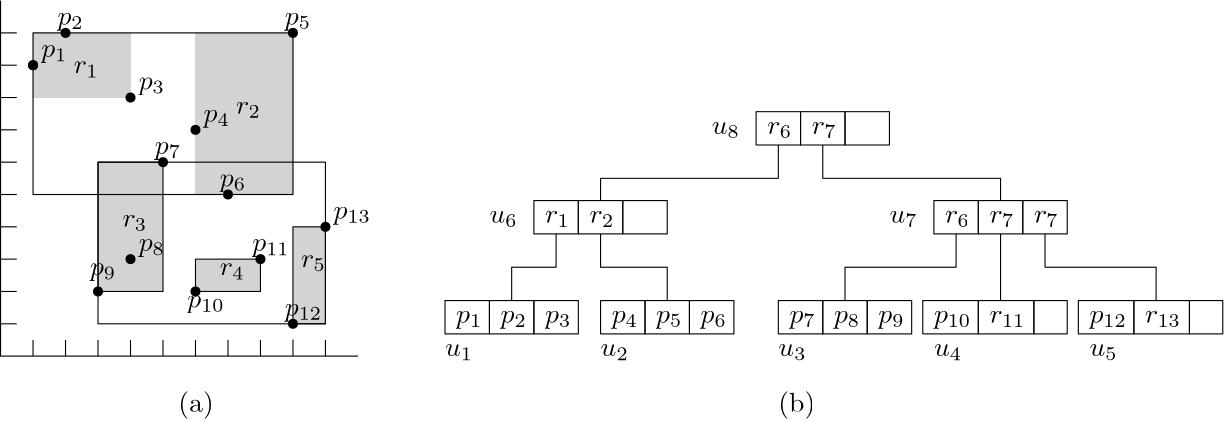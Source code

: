<?xml version="1.0"?>
<!DOCTYPE ipe SYSTEM "ipe.dtd">
<ipe version="70005" creator="Ipe 7.1.4">
<info created="D:20160428150624" modified="D:20160428154949"/>
<ipestyle name="basic">
<symbol name="arrow/arc(spx)">
<path stroke="sym-stroke" fill="sym-stroke" pen="sym-pen">
0 0 m
-1 0.333 l
-1 -0.333 l
h
</path>
</symbol>
<symbol name="arrow/farc(spx)">
<path stroke="sym-stroke" fill="white" pen="sym-pen">
0 0 m
-1 0.333 l
-1 -0.333 l
h
</path>
</symbol>
<symbol name="mark/circle(sx)" transformations="translations">
<path fill="sym-stroke">
0.6 0 0 0.6 0 0 e
0.4 0 0 0.4 0 0 e
</path>
</symbol>
<symbol name="mark/disk(sx)" transformations="translations">
<path fill="sym-stroke">
0.6 0 0 0.6 0 0 e
</path>
</symbol>
<symbol name="mark/fdisk(sfx)" transformations="translations">
<group>
<path fill="sym-fill">
0.5 0 0 0.5 0 0 e
</path>
<path fill="sym-stroke" fillrule="eofill">
0.6 0 0 0.6 0 0 e
0.4 0 0 0.4 0 0 e
</path>
</group>
</symbol>
<symbol name="mark/box(sx)" transformations="translations">
<path fill="sym-stroke" fillrule="eofill">
-0.6 -0.6 m
0.6 -0.6 l
0.6 0.6 l
-0.6 0.6 l
h
-0.4 -0.4 m
0.4 -0.4 l
0.4 0.4 l
-0.4 0.4 l
h
</path>
</symbol>
<symbol name="mark/square(sx)" transformations="translations">
<path fill="sym-stroke">
-0.6 -0.6 m
0.6 -0.6 l
0.6 0.6 l
-0.6 0.6 l
h
</path>
</symbol>
<symbol name="mark/fsquare(sfx)" transformations="translations">
<group>
<path fill="sym-fill">
-0.5 -0.5 m
0.5 -0.5 l
0.5 0.5 l
-0.5 0.5 l
h
</path>
<path fill="sym-stroke" fillrule="eofill">
-0.6 -0.6 m
0.6 -0.6 l
0.6 0.6 l
-0.6 0.6 l
h
-0.4 -0.4 m
0.4 -0.4 l
0.4 0.4 l
-0.4 0.4 l
h
</path>
</group>
</symbol>
<symbol name="mark/cross(sx)" transformations="translations">
<group>
<path fill="sym-stroke">
-0.43 -0.57 m
0.57 0.43 l
0.43 0.57 l
-0.57 -0.43 l
h
</path>
<path fill="sym-stroke">
-0.43 0.57 m
0.57 -0.43 l
0.43 -0.57 l
-0.57 0.43 l
h
</path>
</group>
</symbol>
<symbol name="arrow/fnormal(spx)">
<path stroke="sym-stroke" fill="white" pen="sym-pen">
0 0 m
-1 0.333 l
-1 -0.333 l
h
</path>
</symbol>
<symbol name="arrow/pointed(spx)">
<path stroke="sym-stroke" fill="sym-stroke" pen="sym-pen">
0 0 m
-1 0.333 l
-0.8 0 l
-1 -0.333 l
h
</path>
</symbol>
<symbol name="arrow/fpointed(spx)">
<path stroke="sym-stroke" fill="white" pen="sym-pen">
0 0 m
-1 0.333 l
-0.8 0 l
-1 -0.333 l
h
</path>
</symbol>
<symbol name="arrow/linear(spx)">
<path stroke="sym-stroke" pen="sym-pen">
-1 0.333 m
0 0 l
-1 -0.333 l
</path>
</symbol>
<symbol name="arrow/fdouble(spx)">
<path stroke="sym-stroke" fill="white" pen="sym-pen">
0 0 m
-1 0.333 l
-1 -0.333 l
h
-1 0 m
-2 0.333 l
-2 -0.333 l
h
</path>
</symbol>
<symbol name="arrow/double(spx)">
<path stroke="sym-stroke" fill="sym-stroke" pen="sym-pen">
0 0 m
-1 0.333 l
-1 -0.333 l
h
-1 0 m
-2 0.333 l
-2 -0.333 l
h
</path>
</symbol>
<pen name="heavier" value="0.8"/>
<pen name="fat" value="1.2"/>
<pen name="ultrafat" value="2"/>
<symbolsize name="large" value="5"/>
<symbolsize name="small" value="2"/>
<symbolsize name="tiny" value="1.1"/>
<arrowsize name="large" value="10"/>
<arrowsize name="small" value="5"/>
<arrowsize name="tiny" value="3"/>
<color name="red" value="1 0 0"/>
<color name="green" value="0 1 0"/>
<color name="blue" value="0 0 1"/>
<color name="yellow" value="1 1 0"/>
<color name="orange" value="1 0.647 0"/>
<color name="gold" value="1 0.843 0"/>
<color name="purple" value="0.627 0.125 0.941"/>
<color name="gray" value="0.745"/>
<color name="brown" value="0.647 0.165 0.165"/>
<color name="navy" value="0 0 0.502"/>
<color name="pink" value="1 0.753 0.796"/>
<color name="seagreen" value="0.18 0.545 0.341"/>
<color name="turquoise" value="0.251 0.878 0.816"/>
<color name="violet" value="0.933 0.51 0.933"/>
<color name="darkblue" value="0 0 0.545"/>
<color name="darkcyan" value="0 0.545 0.545"/>
<color name="darkgray" value="0.663"/>
<color name="darkgreen" value="0 0.392 0"/>
<color name="darkmagenta" value="0.545 0 0.545"/>
<color name="darkorange" value="1 0.549 0"/>
<color name="darkred" value="0.545 0 0"/>
<color name="lightblue" value="0.678 0.847 0.902"/>
<color name="lightcyan" value="0.878 1 1"/>
<color name="lightgray" value="0.827"/>
<color name="lightgreen" value="0.565 0.933 0.565"/>
<color name="lightyellow" value="1 1 0.878"/>
<dashstyle name="dashed" value="[4] 0"/>
<dashstyle name="dotted" value="[1 3] 0"/>
<dashstyle name="dash dotted" value="[4 2 1 2] 0"/>
<dashstyle name="dash dot dotted" value="[4 2 1 2 1 2] 0"/>
<textsize name="large" value="\large"/>
<textsize name="Large" value="\Large"/>
<textsize name="LARGE" value="\LARGE"/>
<textsize name="huge" value="\huge"/>
<textsize name="Huge" value="\Huge"/>
<textsize name="small" value="\small"/>
<textsize name="footnote" value="\footnotesize"/>
<textsize name="tiny" value="\tiny"/>
<textstyle name="center" begin="\begin{center}" end="\end{center}"/>
<textstyle name="itemize" begin="\begin{itemize}" end="\end{itemize}"/>
<textstyle name="item" begin="\begin{itemize}\item{}" end="\end{itemize}"/>
<gridsize name="4 pts" value="4"/>
<gridsize name="8 pts (~3 mm)" value="8"/>
<gridsize name="16 pts (~6 mm)" value="16"/>
<gridsize name="32 pts (~12 mm)" value="32"/>
<gridsize name="10 pts (~3.5 mm)" value="10"/>
<gridsize name="20 pts (~7 mm)" value="20"/>
<gridsize name="14 pts (~5 mm)" value="14"/>
<gridsize name="28 pts (~10 mm)" value="28"/>
<gridsize name="56 pts (~20 mm)" value="56"/>
<anglesize name="90 deg" value="90"/>
<anglesize name="60 deg" value="60"/>
<anglesize name="45 deg" value="45"/>
<anglesize name="30 deg" value="30"/>
<anglesize name="22.5 deg" value="22.5"/>
<tiling name="falling" angle="-60" step="4" width="1"/>
<tiling name="rising" angle="30" step="4" width="1"/>
</ipestyle>
<page>
<layer name="alpha"/>
<view layers="alpha" active="alpha"/>
<path layer="alpha" matrix="0.730985 0 0 0.727273 65.217 174.545" stroke="black">
64 768 m
64 640 l
192 640 l
192 640 l
</path>
<path matrix="0.730985 0 0 0.727273 65.217 174.545" stroke="black">
64 784 m
64 768 l
64 768 l
</path>
<path matrix="0.730985 0 0 0.727273 65.217 174.545" stroke="black">
192 640 m
208 640 l
208 640 l
</path>
<path matrix="0.730985 0 0 0.727273 65.217 174.545" stroke="black">
64 768 m
72 768 l
72 768 l
</path>
<path matrix="0.730985 0 0 0.727273 65.217 174.545" stroke="black">
64 656 m
72 656 l
72 656 l
</path>
<path matrix="0.730985 0 0 0.727273 65.217 174.545" stroke="black">
64 672 m
72 672 l
72 672 l
</path>
<path matrix="0.730985 0 0 0.727273 65.217 174.545" stroke="black">
64 688 m
72 688 l
72 688 l
</path>
<path matrix="0.730985 0 0 0.727273 65.217 174.545" stroke="black">
64 704 m
72 704 l
72 704 l
</path>
<path matrix="0.730985 0 0 0.727273 65.217 174.545" stroke="black">
64 720 m
72 720 l
72 720 l
</path>
<path matrix="0.730985 0 0 0.727273 65.217 174.545" stroke="black">
64 736 m
72 736 l
72 736 l
</path>
<path matrix="0.730985 0 0 0.727273 65.217 174.545" stroke="black">
64 752 m
72 752 l
72 752 l
</path>
<path matrix="0.730985 0 0 0.727273 65.217 174.545" stroke="black">
64 784 m
72 784 l
72 784 l
</path>
<path matrix="0.730985 0 0 0.727273 65.217 174.545" stroke="black">
64 800 m
72 800 l
72 800 l
</path>
<path matrix="0.730985 0 0 0.727273 65.217 174.545" stroke="black">
64 784 m
64 816 l
64 816 l
</path>
<path matrix="0.730985 0 0 0.727273 65.217 174.545" stroke="black">
80 640 m
80 648 l
80 648 l
</path>
<path matrix="0.730985 0 0 0.727273 65.217 174.545" stroke="black">
96 640 m
96 648 l
96 648 l
</path>
<path matrix="0.730985 0 0 0.727273 65.217 174.545" stroke="black">
112 640 m
112 648 l
112 648 l
</path>
<path matrix="0.730985 0 0 0.727273 65.217 174.545" stroke="black">
128 640 m
128 648 l
128 648 l
</path>
<path matrix="0.730985 0 0 0.727273 65.217 174.545" stroke="black">
144 640 m
144 648 l
144 648 l
</path>
<path matrix="0.730985 0 0 0.727273 65.217 174.545" stroke="black">
160 640 m
160 648 l
160 648 l
</path>
<path matrix="0.730985 0 0 0.727273 65.217 174.545" stroke="black">
176 640 m
176 648 l
176 648 l
</path>
<path matrix="0.730985 0 0 0.727273 65.217 174.545" stroke="black">
192 640 m
192 648 l
192 648 l
</path>
<path matrix="0.730985 0 0 0.727273 65.217 174.545" stroke="black">
208 640 m
208 648 l
208 640 l
</path>
<path matrix="0.730985 0 0 0.727273 65.217 174.545" stroke="black">
224 640 m
224 648 l
224 648 l
</path>
<path matrix="0.730985 0 0 0.727273 65.217 174.545" stroke="black">
208 640 m
240 640 l
240 640 l
</path>
<path matrix="0.730985 0 0 0.727273 65.217 174.545" stroke="lightgray" fill="lightgray">
80 800 m
80 768 l
128 768 l
128 800 l
h
</path>
<use matrix="0.730985 0 0 0.727273 65.217 174.545" name="mark/disk(sx)" pos="80 784" size="normal" stroke="black"/>
<use matrix="0.730985 0 0 0.727273 65.217 174.545" name="mark/disk(sx)" pos="80 784" size="normal" stroke="black"/>
<use matrix="0.730985 0 0 0.727273 65.217 174.545" name="mark/disk(sx)" pos="96 800" size="normal" stroke="black"/>
<use matrix="0.730985 0 0 0.727273 65.217 174.545" name="mark/disk(sx)" pos="128 768" size="normal" stroke="black"/>
<text matrix="0.730985 0 0 0.727273 62.293 171.636" transformations="translations" pos="104 784" stroke="black" type="label" width="8.964" height="4.294" depth="1.49" valign="baseline">$r_1$</text>
<text matrix="0.730985 0 0 0.727273 65.217 174.545" transformations="translations" pos="132 772" stroke="black" type="label" width="9.482" height="4.297" depth="1.93" valign="baseline">$p_3$</text>
<text matrix="0.730985 0 0 0.727273 65.217 171.636" transformations="translations" pos="92 808" stroke="black" type="label" width="9.482" height="4.297" depth="1.93" valign="baseline">$p_2$</text>
<text matrix="0.730985 0 0 0.727273 65.217 174.545" transformations="translations" pos="84 788" stroke="black" type="label" width="9.482" height="4.297" depth="1.93" valign="baseline">$p_1$</text>
<path matrix="0.548239 0 0 0.727273 94.4564 174.545" stroke="lightgray" fill="lightgray">
224 800 m
224 720 l
160 720 l
160 800 l
h
</path>
<use matrix="0.730985 0 0 0.727273 65.217 174.545" name="mark/disk(sx)" pos="160 752" size="normal" stroke="black"/>
<use matrix="0.730985 0 0 0.727273 65.217 174.545" name="mark/disk(sx)" pos="176 720" size="normal" stroke="black"/>
<use matrix="0.730985 0 0 0.727273 53.5212 174.545" name="mark/disk(sx)" pos="224 800" size="normal" stroke="black"/>
<text matrix="0.730985 0 0 0.727273 65.217 174.545" transformations="translations" pos="164 756" stroke="black" type="label" width="9.482" height="4.297" depth="1.93" valign="baseline">$p_4$</text>
<text matrix="0.730985 0 0 0.727273 53.5212 174.545" transformations="translations" pos="220 804" stroke="black" type="label" width="9.482" height="4.297" depth="1.93" valign="baseline">$p_5$</text>
<text matrix="0.730985 0 0 0.727273 62.293 174.545" transformations="translations" pos="176 724" stroke="black" type="label" width="9.482" height="4.297" depth="1.93" valign="baseline">$p_6$</text>
<text matrix="0.730985 0 0 0.727273 59.3691 174.545" transformations="translations" pos="188 760" stroke="black" type="label" width="8.964" height="4.294" depth="1.49" valign="baseline">$r_2$</text>
<path matrix="0.730985 0 0 0.727273 65.217 174.545" stroke="black" fill="lightgray">
112 672 m
112 736 l
144 736 l
144 672 l
h
</path>
<use matrix="0.730985 0 0 0.727273 65.217 174.545" name="mark/disk(sx)" pos="144 736" size="normal" stroke="black"/>
<text matrix="0.730985 0 0 0.727273 65.217 174.545" transformations="translations" pos="140 740" stroke="black" type="label" width="9.482" height="4.297" depth="1.93" valign="baseline">$p_7$</text>
<use matrix="0.730985 0 0 0.727273 65.217 174.545" name="mark/disk(sx)" pos="112 672" size="normal" stroke="black"/>
<text matrix="0.730985 0 0 0.727273 65.217 174.545" transformations="translations" pos="108 680" stroke="black" type="label" width="9.482" height="4.297" depth="1.93" valign="baseline">$p_9$</text>
<use matrix="0.730985 0 0 0.727273 65.217 174.545" name="mark/disk(sx)" pos="128 688" size="normal" stroke="black"/>
<text matrix="0.730985 0 0 0.727273 65.217 174.545" transformations="translations" pos="132 692" stroke="black" type="label" width="9.482" height="4.297" depth="1.93" valign="baseline">$p_8$</text>
<path matrix="0.649764 0 0 0.727273 71.7146 174.545" stroke="black">
80 800 m
80 720 l
224 720 l
224 800 l
h
</path>
<path matrix="0.730985 0 0 0.727273 65.217 174.545" stroke="black" fill="lightgray">
160 672 m
160 688 l
192 688 l
192 672 l
h
</path>
<use matrix="0.730985 0 0 0.727273 65.217 174.545" name="mark/disk(sx)" pos="160 672" size="normal" stroke="black"/>
<use matrix="0.730985 0 0 0.727273 65.217 174.545" name="mark/disk(sx)" pos="192 688" size="normal" stroke="black"/>
<text matrix="0.730985 0 0 0.727273 65.217 174.545" transformations="translations" pos="156 664" stroke="black" type="label" width="13.453" height="4.297" depth="1.93" valign="baseline">$p_{10}$</text>
<text matrix="0.730985 0 0 0.727273 65.217 174.545" transformations="translations" pos="188 692" stroke="black" type="label" width="13.453" height="4.297" depth="1.93" valign="baseline">$p_{11}$</text>
<path matrix="0.730985 0 0 0.727273 65.217 174.545" stroke="black" fill="lightgray">
208 656 m
208 704 l
224 704 l
224 656 l
h
</path>
<use matrix="0.730985 0 0 0.727273 65.217 174.545" name="mark/disk(sx)" pos="208 656" size="normal" stroke="black"/>
<use matrix="0.730985 0 0 0.727273 65.217 174.545" name="mark/disk(sx)" pos="224 704" size="normal" stroke="black"/>
<text matrix="0.730985 0 0 0.727273 62.293 171.636" transformations="translations" pos="208 664" stroke="black" type="label" width="13.453" height="4.297" depth="1.93" valign="baseline">$p_{12}$</text>
<text matrix="0.730985 0 0 0.727273 65.217 174.545" transformations="translations" pos="228 708" stroke="black" type="label" width="13.453" height="4.297" depth="1.93" valign="baseline">$p_{13}$</text>
<path matrix="0.730985 0 0 0.727273 65.217 174.545" stroke="black">
112 736 m
112 656 l
224 656 l
224 736 l
h
</path>
<text matrix="1 0 0 1 76 -4" transformations="translations" pos="100 624" stroke="black" type="label" width="12.73" height="7.473" depth="2.49" valign="baseline">(a)</text>
<text matrix="0.730985 0 0 0.727273 65.217 171.636" transformations="translations" pos="124 708" stroke="black" type="label" width="8.964" height="4.294" depth="1.49" valign="baseline">$r_3$</text>
<text matrix="0.730985 0 0 0.727273 65.217 177.455" transformations="translations" pos="172 676" stroke="black" type="label" width="8.964" height="4.294" depth="1.49" valign="baseline">$r_4$</text>
<text matrix="0.730985 0 0 0.727273 65.217 174.545" transformations="translations" pos="212 684" stroke="black" type="label" width="8.964" height="4.294" depth="1.49" valign="baseline">$r_5$</text>
<path matrix="1 0 0 0.75 48 128" stroke="black">
336 800 m
336 784 l
352 784 l
352 800 l
h
</path>
<path matrix="1 0 0 0.75 48 128" stroke="black">
352 784 m
352 800 l
368 800 l
368 784 l
h
</path>
<path matrix="1 0 0 0.75 48 128" stroke="black">
368 800 m
368 784 l
384 784 l
384 800 l
h
</path>
<text matrix="1 0 0 1 48 -72" transformations="translations" pos="340 792" stroke="black" type="label" width="8.964" height="4.294" depth="1.49" valign="baseline">$r_6$</text>
<text matrix="1 0 0 1 48 -76" transformations="translations" pos="356 796" stroke="black" type="label" width="8.964" height="4.294" depth="1.49" valign="baseline">$r_7$</text>
<text matrix="1 0 0 1 44 -76" transformations="translations" pos="324 796" stroke="black" type="label" width="10.173" height="4.294" depth="1.49" valign="baseline">$u_8$</text>
<path matrix="1 0 0 0.75 -32 96" stroke="black">
336 800 m
336 784 l
352 784 l
352 800 l
h
</path>
<path matrix="1 0 0 0.75 -32 96" stroke="black">
352 784 m
352 800 l
368 800 l
368 784 l
h
</path>
<path matrix="1 0 0 0.75 -32 96" stroke="black">
368 800 m
368 784 l
384 784 l
384 800 l
h
</path>
<text matrix="1 0 0 1 -32 -104" transformations="translations" pos="340 792" stroke="black" type="label" width="8.964" height="4.294" depth="1.49" valign="baseline">$r_1$</text>
<text matrix="1 0 0 1 -32 -108" transformations="translations" pos="356 796" stroke="black" type="label" width="8.964" height="4.294" depth="1.49" valign="baseline">$r_2$</text>
<text matrix="1 0 0 1 -36 -108" transformations="translations" pos="324 796" stroke="black" type="label" width="10.173" height="4.294" depth="1.49" valign="baseline">$u_6$</text>
<path matrix="1 0 0 0.75 112 96" stroke="black">
336 800 m
336 784 l
352 784 l
352 800 l
h
</path>
<path matrix="1 0 0 0.75 112 96" stroke="black">
352 784 m
352 800 l
368 800 l
368 784 l
h
</path>
<path matrix="1 0 0 0.75 112 96" stroke="black">
368 800 m
368 784 l
384 784 l
384 800 l
h
</path>
<text matrix="1 0 0 1 112 -104" transformations="translations" pos="340 792" stroke="black" type="label" width="8.964" height="4.294" depth="1.49" valign="baseline">$r_6$</text>
<text matrix="1 0 0 1 112 -108" transformations="translations" pos="356 796" stroke="black" type="label" width="8.964" height="4.294" depth="1.49" valign="baseline">$r_7$</text>
<text matrix="1 0 0 1 108 -108" transformations="translations" pos="324 796" stroke="black" type="label" width="10.173" height="4.294" depth="1.49" valign="baseline">$u_7$</text>
<path matrix="1 0 0 1 -16 -72" stroke="black">
424 788 m
424 776 l
488 776 l
488 768 l
488 768 l
</path>
<path matrix="1 0 0 0.75 -64 60" stroke="black">
336 800 m
336 784 l
352 784 l
352 800 l
h
</path>
<path matrix="1 0 0 0.75 -64 60" stroke="black">
352 784 m
352 800 l
368 800 l
368 784 l
h
</path>
<path matrix="1 0 0 0.75 -64 60" stroke="black">
368 800 m
368 784 l
384 784 l
384 800 l
h
</path>
<text matrix="1 0 0 1 -64 -140" transformations="translations" pos="340 792" stroke="black" type="label" width="9.482" height="4.297" depth="1.93" valign="baseline">$p_1$</text>
<text matrix="1 0 0 1 -64 -144" transformations="translations" pos="356 796" stroke="black" type="label" width="9.482" height="4.297" depth="1.93" valign="baseline">$p_2$</text>
<text matrix="1 0 0 1 -52 -156" transformations="translations" pos="324 796" stroke="black" type="label" width="10.173" height="4.294" depth="1.49" valign="baseline">$u_1$</text>
<path matrix="1 0 0 0.75 -8 60" stroke="black">
336 800 m
336 784 l
352 784 l
352 800 l
h
</path>
<path matrix="1 0 0 0.75 -8 60" stroke="black">
352 784 m
352 800 l
368 800 l
368 784 l
h
</path>
<path matrix="1 0 0 0.75 -8 60" stroke="black">
368 800 m
368 784 l
384 784 l
384 800 l
h
</path>
<text matrix="1 0 0 1 -8 -140" transformations="translations" pos="340 792" stroke="black" type="label" width="9.482" height="4.297" depth="1.93" valign="baseline">$p_4$</text>
<text matrix="1 0 0 1 -8 -144" transformations="translations" pos="356 796" stroke="black" type="label" width="9.482" height="4.297" depth="1.93" valign="baseline">$p_5$</text>
<text matrix="1 0 0 1 4 -156" transformations="translations" pos="324 796" stroke="black" type="label" width="10.173" height="4.294" depth="1.49" valign="baseline">$u_2$</text>
<path matrix="1 0 0 1 -32 -72" stroke="black">
344 756 m
344 744 l
328 744 l
328 732 l
328 732 l
</path>
<path matrix="1 0 0 0.75 56 60" stroke="black">
336 800 m
336 784 l
352 784 l
352 800 l
h
</path>
<path matrix="1 0 0 0.75 56 60" stroke="black">
352 784 m
352 800 l
368 800 l
368 784 l
h
</path>
<path matrix="1 0 0 0.75 56 60" stroke="black">
368 800 m
368 784 l
384 784 l
384 800 l
h
</path>
<text matrix="1 0 0 1 56 -140" transformations="translations" pos="340 792" stroke="black" type="label" width="9.482" height="4.297" depth="1.93" valign="baseline">$p_7$</text>
<text matrix="1 0 0 1 56 -144" transformations="translations" pos="356 796" stroke="black" type="label" width="9.482" height="4.297" depth="1.93" valign="baseline">$p_8$</text>
<text matrix="1 0 0 1 68 -156" transformations="translations" pos="324 796" stroke="black" type="label" width="10.173" height="4.294" depth="1.49" valign="baseline">$u_3$</text>
<path matrix="1.25 0 0 0.75 24 60" stroke="black">
336 800 m
336 784 l
352 784 l
352 800 l
h
</path>
<path matrix="1.25 0 0 0.75 24 60" stroke="black">
352 784 m
352 800 l
368 800 l
368 784 l
h
</path>
<path matrix="0.75 0 0 0.75 208 60" stroke="black">
368 800 m
368 784 l
384 784 l
384 800 l
h
</path>
<text matrix="1 0 0 1 108 -140" transformations="translations" pos="340 792" stroke="black" type="label" width="13.453" height="4.297" depth="1.93" valign="baseline">$p_{10}$</text>
<text matrix="1 0 0 1 112 -144" transformations="translations" pos="356 796" stroke="black" type="label" width="12.935" height="4.294" depth="1.49" valign="baseline">$r_{11}$</text>
<text matrix="1 0 0 1 124 -156" transformations="translations" pos="324 796" stroke="black" type="label" width="10.173" height="4.294" depth="1.49" valign="baseline">$u_4$</text>
<path matrix="1.25 0 0 0.75 80 60" stroke="black">
336 800 m
336 784 l
352 784 l
352 800 l
h
</path>
<path matrix="1.25 0 0 0.75 80 60" stroke="black">
352 784 m
352 800 l
368 800 l
368 784 l
h
</path>
<path matrix="0.75 0 0 0.75 264 60" stroke="black">
368 800 m
368 784 l
384 784 l
384 800 l
h
</path>
<text matrix="1 0 0 1 164 -140" transformations="translations" pos="340 792" stroke="black" type="label" width="13.453" height="4.297" depth="1.93" valign="baseline">$p_{12}$</text>
<text matrix="1 0 0 1 168 -144" transformations="translations" pos="356 796" stroke="black" type="label" width="12.935" height="4.294" depth="1.49" valign="baseline">$r_{13}$</text>
<text matrix="1 0 0 1 180 -156" transformations="translations" pos="324 796" stroke="black" type="label" width="10.173" height="4.294" depth="1.49" valign="baseline">$u_5$</text>
<path matrix="1 0 0 1 0 8" stroke="black">
328 676 m
328 664 l
352 664 l
352 652 l
352 652 l
</path>
<path matrix="1 0 0 1 16 8" stroke="black">
456 676 m
456 652 l
456 652 l
</path>
<path matrix="1 0 0 1 16 8" stroke="black">
440 676 m
440 664 l
400 664 l
400 652 l
400 652 l
</path>
<path matrix="1 0 0 1 16 8" stroke="black">
472 676 m
472 664 l
512 664 l
512 652 l
512 652 l
</path>
<path matrix="1 0 0 1 16 8" stroke="black">
376 708 m
376 696 l
312 696 l
312 688 l
312 688 l
</path>
<text matrix="1 0 0 1 40 -4" transformations="translations" pos="352 624" stroke="black" type="label" width="13.284" height="7.473" depth="2.49" valign="baseline">(b)</text>
<text matrix="1 0 0 1 -48 -144" transformations="translations" pos="356 796" stroke="black" type="label" width="9.482" height="4.297" depth="1.93" valign="baseline">$p_3$</text>
<text matrix="1 0 0 1 8 -144" transformations="translations" pos="356 796" stroke="black" type="label" width="9.482" height="4.297" depth="1.93" valign="baseline">$p_6$</text>
<text matrix="1 0 0 1 72 -144" transformations="translations" pos="356 796" stroke="black" type="label" width="9.482" height="4.297" depth="1.93" valign="baseline">$p_9$</text>
<text matrix="1 0 0 1 128 -108" transformations="translations" pos="356 796" stroke="black" type="label" width="8.964" height="4.294" depth="1.49" valign="baseline">$r_7$</text>
</page>
</ipe>
